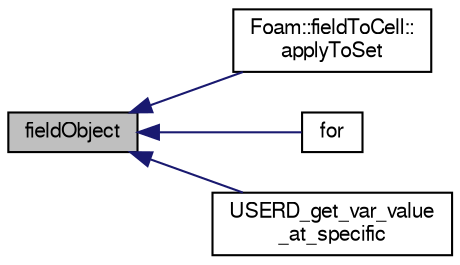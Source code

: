 digraph "fieldObject"
{
  bgcolor="transparent";
  edge [fontname="FreeSans",fontsize="10",labelfontname="FreeSans",labelfontsize="10"];
  node [fontname="FreeSans",fontsize="10",shape=record];
  rankdir="LR";
  Node1 [label="fieldObject",height=0.2,width=0.4,color="black", fillcolor="grey75", style="filled" fontcolor="black"];
  Node1 -> Node2 [dir="back",color="midnightblue",fontsize="10",style="solid",fontname="FreeSans"];
  Node2 [label="Foam::fieldToCell::\lapplyToSet",height=0.2,width=0.4,color="black",URL="$a00750.html#a9209c8f0dadc97abefaea99f168a85ae"];
  Node1 -> Node3 [dir="back",color="midnightblue",fontsize="10",style="solid",fontname="FreeSans"];
  Node3 [label="for",height=0.2,width=0.4,color="black",URL="$a03879.html#a7aa78d4077d5719b2afc0b12fda52792"];
  Node1 -> Node4 [dir="back",color="midnightblue",fontsize="10",style="solid",fontname="FreeSans"];
  Node4 [label="USERD_get_var_value\l_at_specific",height=0.2,width=0.4,color="black",URL="$a03966.html#a0576a534bca0ec95b0d7bf19d79bfb91"];
}

